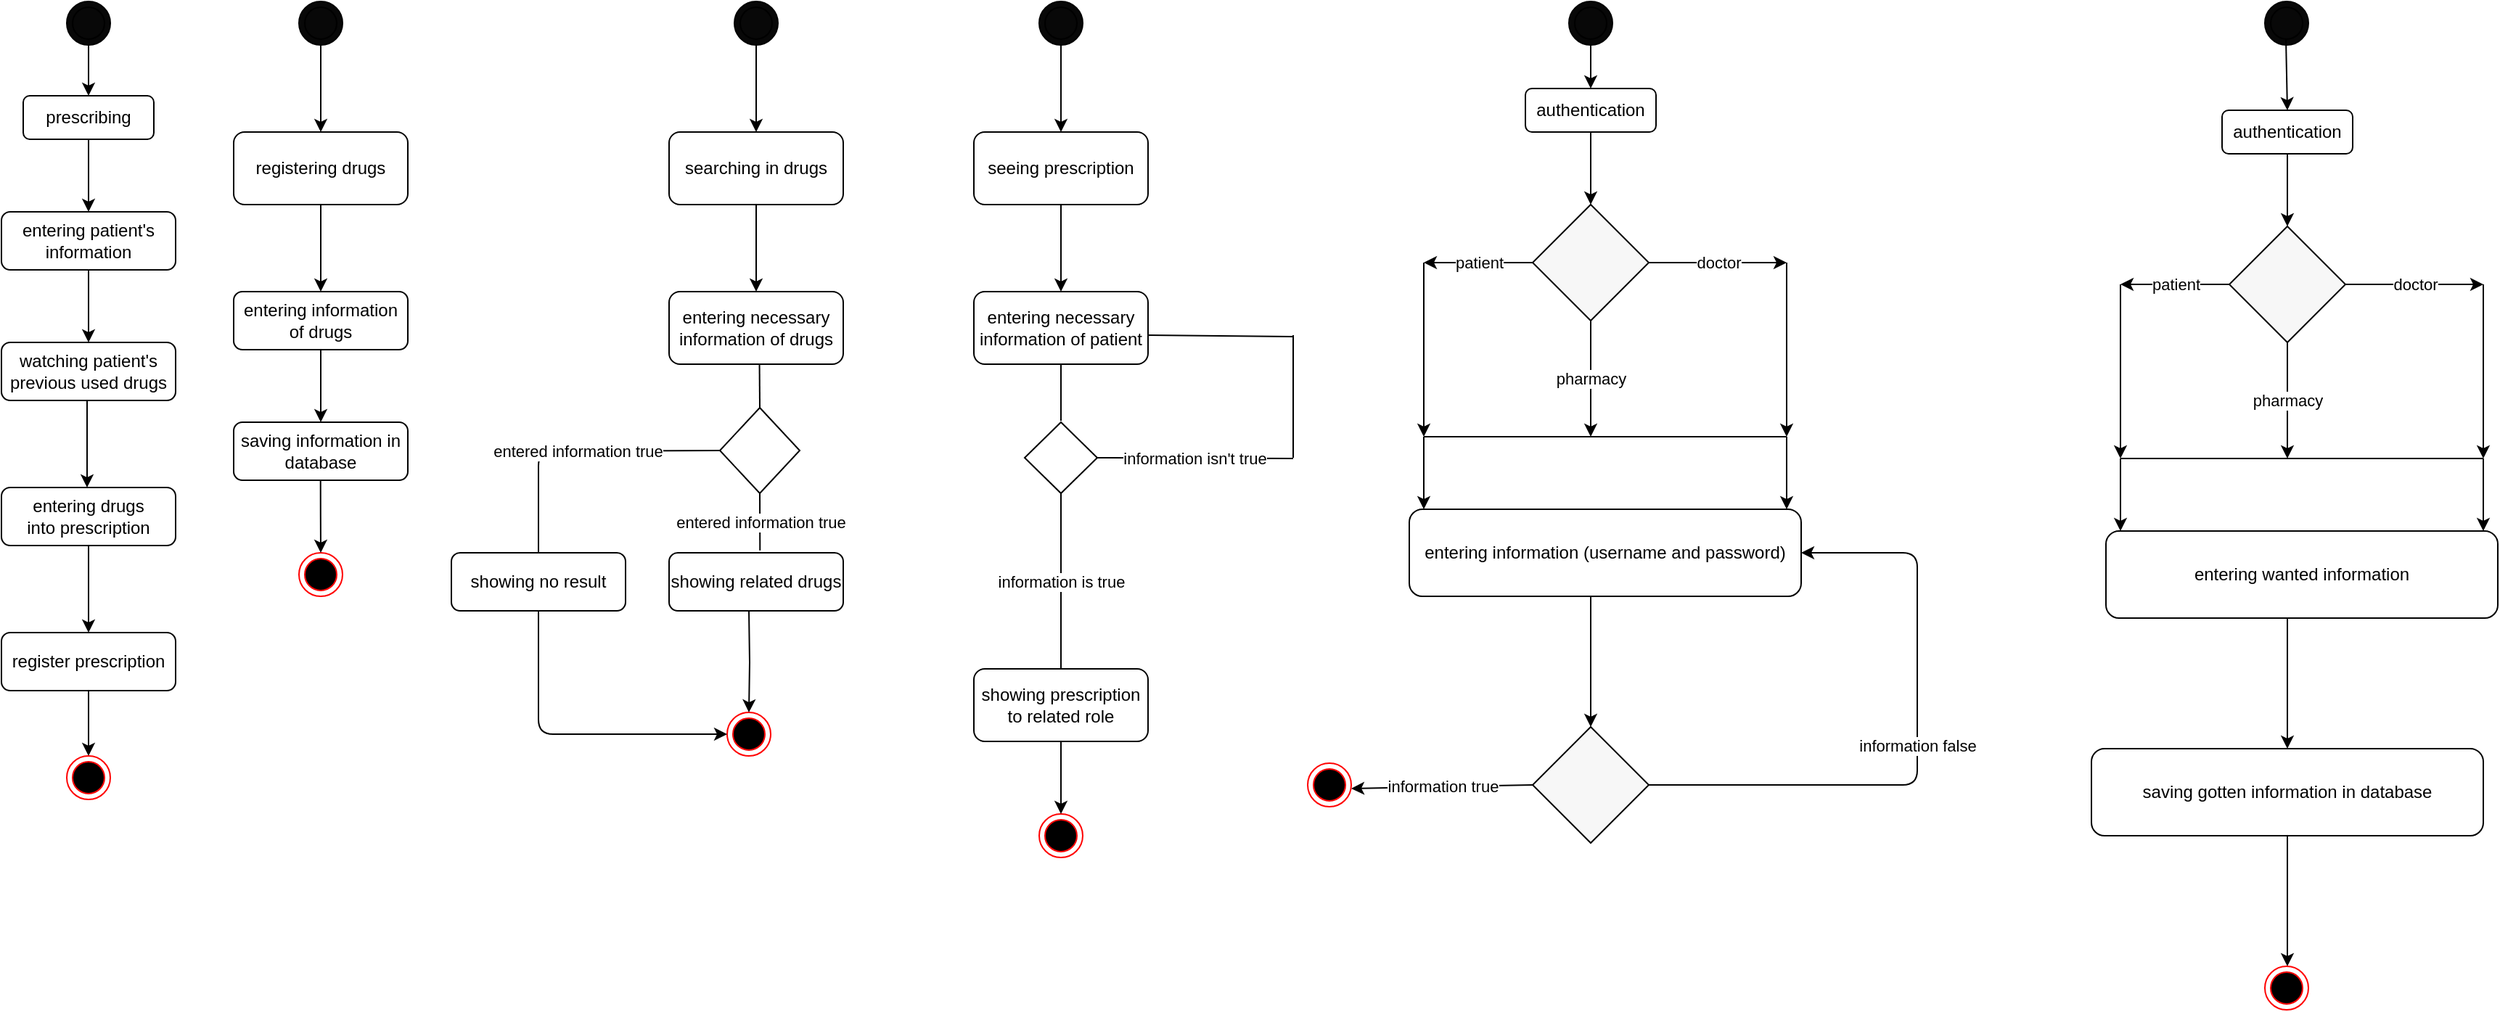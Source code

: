 <mxfile version="12.2.3" type="device" pages="1"><diagram id="uXF20rDkTcQ2KTOJp8Zs" name="Page-1"><mxGraphModel dx="2048" dy="1034" grid="1" gridSize="10" guides="1" tooltips="1" connect="1" arrows="1" fold="1" page="1" pageScale="1" pageWidth="850" pageHeight="1400" math="0" shadow="0"><root><mxCell id="0"/><mxCell id="1" parent="0"/><mxCell id="x2bGdQfrMb_9vREA4MN0-1" value="" style="ellipse;html=1;shape=endState;fillColor=#000000;strokeColor=#ff0000;" parent="1" vertex="1"><mxGeometry x="855" y="570" width="30" height="30" as="geometry"/></mxCell><mxCell id="x2bGdQfrMb_9vREA4MN0-6" style="edgeStyle=orthogonalEdgeStyle;rounded=0;orthogonalLoop=1;jettySize=auto;html=1;exitX=0.5;exitY=1;exitDx=0;exitDy=0;" parent="1" source="x2bGdQfrMb_9vREA4MN0-2" target="x2bGdQfrMb_9vREA4MN0-4" edge="1"><mxGeometry relative="1" as="geometry"/></mxCell><mxCell id="x2bGdQfrMb_9vREA4MN0-2" value="" style="ellipse;shape=doubleEllipse;whiteSpace=wrap;html=1;aspect=fixed;fillColor=#080808;" parent="1" vertex="1"><mxGeometry x="855" y="10" width="30" height="30" as="geometry"/></mxCell><mxCell id="x2bGdQfrMb_9vREA4MN0-8" style="edgeStyle=orthogonalEdgeStyle;rounded=0;orthogonalLoop=1;jettySize=auto;html=1;exitX=0.5;exitY=1;exitDx=0;exitDy=0;entryX=0.5;entryY=0;entryDx=0;entryDy=0;" parent="1" source="x2bGdQfrMb_9vREA4MN0-4" target="x2bGdQfrMb_9vREA4MN0-7" edge="1"><mxGeometry relative="1" as="geometry"/></mxCell><mxCell id="x2bGdQfrMb_9vREA4MN0-4" value="seeing prescription" style="rounded=1;whiteSpace=wrap;html=1;fillColor=#FFFFFF;" parent="1" vertex="1"><mxGeometry x="810" y="100" width="120" height="50" as="geometry"/></mxCell><mxCell id="x2bGdQfrMb_9vREA4MN0-7" value="entering necessary information of patient" style="rounded=1;whiteSpace=wrap;html=1;fillColor=#FFFFFF;" parent="1" vertex="1"><mxGeometry x="810" y="210" width="120" height="50" as="geometry"/></mxCell><mxCell id="x2bGdQfrMb_9vREA4MN0-12" style="edgeStyle=orthogonalEdgeStyle;rounded=0;orthogonalLoop=1;jettySize=auto;html=1;exitX=0.5;exitY=1;exitDx=0;exitDy=0;entryX=0.5;entryY=0;entryDx=0;entryDy=0;" parent="1" source="x2bGdQfrMb_9vREA4MN0-9" target="x2bGdQfrMb_9vREA4MN0-1" edge="1"><mxGeometry relative="1" as="geometry"/></mxCell><mxCell id="x2bGdQfrMb_9vREA4MN0-9" value="showing prescription to related role" style="rounded=1;whiteSpace=wrap;html=1;fillColor=#FFFFFF;" parent="1" vertex="1"><mxGeometry x="810" y="470" width="120" height="50" as="geometry"/></mxCell><mxCell id="x2bGdQfrMb_9vREA4MN0-13" style="edgeStyle=orthogonalEdgeStyle;rounded=0;orthogonalLoop=1;jettySize=auto;html=1;exitX=0.5;exitY=1;exitDx=0;exitDy=0;" parent="1" source="x2bGdQfrMb_9vREA4MN0-14" target="x2bGdQfrMb_9vREA4MN0-16" edge="1"><mxGeometry relative="1" as="geometry"/></mxCell><mxCell id="x2bGdQfrMb_9vREA4MN0-14" value="" style="ellipse;shape=doubleEllipse;whiteSpace=wrap;html=1;aspect=fixed;fillColor=#080808;" parent="1" vertex="1"><mxGeometry x="645" y="10" width="30" height="30" as="geometry"/></mxCell><mxCell id="x2bGdQfrMb_9vREA4MN0-15" style="edgeStyle=orthogonalEdgeStyle;rounded=0;orthogonalLoop=1;jettySize=auto;html=1;entryX=0.5;entryY=0;entryDx=0;entryDy=0;" parent="1" source="x2bGdQfrMb_9vREA4MN0-16" target="x2bGdQfrMb_9vREA4MN0-17" edge="1"><mxGeometry relative="1" as="geometry"/></mxCell><mxCell id="x2bGdQfrMb_9vREA4MN0-16" value="searching in drugs" style="rounded=1;whiteSpace=wrap;html=1;fillColor=#FFFFFF;" parent="1" vertex="1"><mxGeometry x="600" y="100" width="120" height="50" as="geometry"/></mxCell><mxCell id="x2bGdQfrMb_9vREA4MN0-17" value="entering necessary information of drugs" style="rounded=1;whiteSpace=wrap;html=1;fillColor=#FFFFFF;" parent="1" vertex="1"><mxGeometry x="600" y="210" width="120" height="50" as="geometry"/></mxCell><mxCell id="x2bGdQfrMb_9vREA4MN0-18" value="" style="rhombus;whiteSpace=wrap;html=1;fillColor=#FFFFFF;direction=east;" parent="1" vertex="1"><mxGeometry x="845" y="300" width="50" height="49" as="geometry"/></mxCell><mxCell id="x2bGdQfrMb_9vREA4MN0-20" value="" style="endArrow=none;html=1;" parent="1" edge="1"><mxGeometry width="50" height="50" relative="1" as="geometry"><mxPoint x="870" y="299" as="sourcePoint"/><mxPoint x="870" y="260" as="targetPoint"/></mxGeometry></mxCell><mxCell id="x2bGdQfrMb_9vREA4MN0-22" value="information is true" style="endArrow=none;html=1;entryX=0.5;entryY=1;entryDx=0;entryDy=0;exitX=0.5;exitY=0;exitDx=0;exitDy=0;" parent="1" source="x2bGdQfrMb_9vREA4MN0-9" target="x2bGdQfrMb_9vREA4MN0-18" edge="1"><mxGeometry width="50" height="50" relative="1" as="geometry"><mxPoint x="860" y="470" as="sourcePoint"/><mxPoint x="910" y="420" as="targetPoint"/></mxGeometry></mxCell><mxCell id="x2bGdQfrMb_9vREA4MN0-24" value="information isn't true" style="endArrow=none;html=1;" parent="1" edge="1"><mxGeometry width="50" height="50" relative="1" as="geometry"><mxPoint x="895" y="324.5" as="sourcePoint"/><mxPoint x="1030" y="325" as="targetPoint"/></mxGeometry></mxCell><mxCell id="x2bGdQfrMb_9vREA4MN0-26" value="" style="endArrow=none;html=1;" parent="1" edge="1"><mxGeometry width="50" height="50" relative="1" as="geometry"><mxPoint x="1030" y="324.5" as="sourcePoint"/><mxPoint x="1030" y="240" as="targetPoint"/></mxGeometry></mxCell><mxCell id="x2bGdQfrMb_9vREA4MN0-27" value="" style="endArrow=none;html=1;" parent="1" edge="1"><mxGeometry width="50" height="50" relative="1" as="geometry"><mxPoint x="930" y="240" as="sourcePoint"/><mxPoint x="1030" y="241" as="targetPoint"/></mxGeometry></mxCell><mxCell id="x2bGdQfrMb_9vREA4MN0-29" value="showing related drugs" style="rounded=1;whiteSpace=wrap;html=1;fillColor=#FFFFFF;" parent="1" vertex="1"><mxGeometry x="600" y="390" width="120" height="40" as="geometry"/></mxCell><mxCell id="x2bGdQfrMb_9vREA4MN0-35" value="" style="ellipse;html=1;shape=endState;fillColor=#000000;strokeColor=#ff0000;" parent="1" vertex="1"><mxGeometry x="640" y="500" width="30" height="30" as="geometry"/></mxCell><mxCell id="x2bGdQfrMb_9vREA4MN0-36" style="edgeStyle=orthogonalEdgeStyle;rounded=0;orthogonalLoop=1;jettySize=auto;html=1;" parent="1" target="x2bGdQfrMb_9vREA4MN0-35" edge="1"><mxGeometry relative="1" as="geometry"><mxPoint x="655" y="430" as="sourcePoint"/></mxGeometry></mxCell><mxCell id="x2bGdQfrMb_9vREA4MN0-38" value="" style="rhombus;whiteSpace=wrap;html=1;fillColor=#FFFFFF;direction=east;" parent="1" vertex="1"><mxGeometry x="635" y="290" width="55" height="59" as="geometry"/></mxCell><mxCell id="x2bGdQfrMb_9vREA4MN0-43" value="" style="endArrow=none;html=1;entryX=0.519;entryY=0.997;entryDx=0;entryDy=0;entryPerimeter=0;" parent="1" target="x2bGdQfrMb_9vREA4MN0-17" edge="1"><mxGeometry width="50" height="50" relative="1" as="geometry"><mxPoint x="662.5" y="290" as="sourcePoint"/><mxPoint x="712.5" y="240" as="targetPoint"/></mxGeometry></mxCell><mxCell id="x2bGdQfrMb_9vREA4MN0-44" value="entered information true" style="endArrow=none;html=1;entryX=0.5;entryY=1;entryDx=0;entryDy=0;exitX=0.522;exitY=-0.04;exitDx=0;exitDy=0;exitPerimeter=0;" parent="1" source="x2bGdQfrMb_9vREA4MN0-29" target="x2bGdQfrMb_9vREA4MN0-38" edge="1"><mxGeometry width="50" height="50" relative="1" as="geometry"><mxPoint x="660" y="390" as="sourcePoint"/><mxPoint x="710" y="340" as="targetPoint"/></mxGeometry></mxCell><mxCell id="x2bGdQfrMb_9vREA4MN0-45" value="showing no result" style="rounded=1;whiteSpace=wrap;html=1;fillColor=#FFFFFF;" parent="1" vertex="1"><mxGeometry x="450" y="390" width="120" height="40" as="geometry"/></mxCell><mxCell id="x2bGdQfrMb_9vREA4MN0-46" value="entered information true" style="endArrow=none;html=1;entryX=0;entryY=0.5;entryDx=0;entryDy=0;" parent="1" target="x2bGdQfrMb_9vREA4MN0-38" edge="1"><mxGeometry width="50" height="50" relative="1" as="geometry"><mxPoint x="510" y="390" as="sourcePoint"/><mxPoint x="510" y="320" as="targetPoint"/><Array as="points"><mxPoint x="510" y="320"/></Array></mxGeometry></mxCell><mxCell id="x2bGdQfrMb_9vREA4MN0-49" value="" style="endArrow=classic;html=1;entryX=0;entryY=0.5;entryDx=0;entryDy=0;" parent="1" target="x2bGdQfrMb_9vREA4MN0-35" edge="1"><mxGeometry width="50" height="50" relative="1" as="geometry"><mxPoint x="510" y="430" as="sourcePoint"/><mxPoint x="510" y="520" as="targetPoint"/><Array as="points"><mxPoint x="510" y="515"/></Array></mxGeometry></mxCell><mxCell id="x2bGdQfrMb_9vREA4MN0-50" style="edgeStyle=orthogonalEdgeStyle;rounded=0;orthogonalLoop=1;jettySize=auto;html=1;exitX=0.5;exitY=1;exitDx=0;exitDy=0;" parent="1" source="x2bGdQfrMb_9vREA4MN0-51" target="x2bGdQfrMb_9vREA4MN0-52" edge="1"><mxGeometry relative="1" as="geometry"/></mxCell><mxCell id="x2bGdQfrMb_9vREA4MN0-51" value="" style="ellipse;shape=doubleEllipse;whiteSpace=wrap;html=1;aspect=fixed;fillColor=#080808;" parent="1" vertex="1"><mxGeometry x="345" y="10" width="30" height="30" as="geometry"/></mxCell><mxCell id="x2bGdQfrMb_9vREA4MN0-52" value="registering drugs" style="rounded=1;whiteSpace=wrap;html=1;fillColor=#FFFFFF;" parent="1" vertex="1"><mxGeometry x="300" y="100" width="120" height="50" as="geometry"/></mxCell><mxCell id="x2bGdQfrMb_9vREA4MN0-53" value="" style="endArrow=classic;html=1;" parent="1" edge="1"><mxGeometry width="50" height="50" relative="1" as="geometry"><mxPoint x="360" y="150" as="sourcePoint"/><mxPoint x="360" y="210" as="targetPoint"/></mxGeometry></mxCell><mxCell id="x2bGdQfrMb_9vREA4MN0-54" value="entering information of drugs" style="rounded=1;whiteSpace=wrap;html=1;fillColor=#FFFFFF;" parent="1" vertex="1"><mxGeometry x="300" y="210" width="120" height="40" as="geometry"/></mxCell><mxCell id="x2bGdQfrMb_9vREA4MN0-57" value="saving information in database" style="rounded=1;whiteSpace=wrap;html=1;fillColor=#FFFFFF;" parent="1" vertex="1"><mxGeometry x="300" y="300" width="120" height="40" as="geometry"/></mxCell><mxCell id="x2bGdQfrMb_9vREA4MN0-58" value="" style="endArrow=classic;html=1;exitX=0.5;exitY=1;exitDx=0;exitDy=0;" parent="1" source="x2bGdQfrMb_9vREA4MN0-54" edge="1"><mxGeometry width="50" height="50" relative="1" as="geometry"><mxPoint x="350" y="250" as="sourcePoint"/><mxPoint x="360" y="300" as="targetPoint"/></mxGeometry></mxCell><mxCell id="x2bGdQfrMb_9vREA4MN0-59" value="" style="ellipse;html=1;shape=endState;fillColor=#000000;strokeColor=#ff0000;" parent="1" vertex="1"><mxGeometry x="345" y="390" width="30" height="30" as="geometry"/></mxCell><mxCell id="x2bGdQfrMb_9vREA4MN0-60" style="edgeStyle=orthogonalEdgeStyle;rounded=0;orthogonalLoop=1;jettySize=auto;html=1;exitX=0.5;exitY=1;exitDx=0;exitDy=0;entryX=0.5;entryY=0;entryDx=0;entryDy=0;" parent="1" target="x2bGdQfrMb_9vREA4MN0-59" edge="1"><mxGeometry relative="1" as="geometry"><mxPoint x="359.857" y="339.857" as="sourcePoint"/><Array as="points"><mxPoint x="360" y="365"/><mxPoint x="360" y="365"/></Array></mxGeometry></mxCell><mxCell id="3fhrV7_C33aW-L91cCYG-2" value="" style="endArrow=classic;html=1;exitX=0.5;exitY=1;exitDx=0;exitDy=0;" edge="1" parent="1" target="3fhrV7_C33aW-L91cCYG-3"><mxGeometry width="50" height="50" relative="1" as="geometry"><mxPoint x="200" y="35" as="sourcePoint"/><mxPoint x="200" y="95" as="targetPoint"/></mxGeometry></mxCell><mxCell id="3fhrV7_C33aW-L91cCYG-3" value="prescribing" style="rounded=1;whiteSpace=wrap;html=1;" vertex="1" parent="1"><mxGeometry x="155" y="75" width="90" height="30" as="geometry"/></mxCell><mxCell id="3fhrV7_C33aW-L91cCYG-4" value="" style="endArrow=classic;html=1;" edge="1" parent="1"><mxGeometry width="50" height="50" relative="1" as="geometry"><mxPoint x="200" y="105" as="sourcePoint"/><mxPoint x="200" y="155" as="targetPoint"/></mxGeometry></mxCell><mxCell id="3fhrV7_C33aW-L91cCYG-5" value="entering patient's information" style="rounded=1;whiteSpace=wrap;html=1;strokeColor=#050505;fillColor=#FFFFFF;" vertex="1" parent="1"><mxGeometry x="140" y="155" width="120" height="40" as="geometry"/></mxCell><mxCell id="3fhrV7_C33aW-L91cCYG-6" value="" style="endArrow=classic;html=1;exitX=0.5;exitY=1;exitDx=0;exitDy=0;" edge="1" parent="1" source="3fhrV7_C33aW-L91cCYG-5" target="3fhrV7_C33aW-L91cCYG-7"><mxGeometry width="50" height="50" relative="1" as="geometry"><mxPoint x="200" y="185" as="sourcePoint"/><mxPoint x="200" y="235" as="targetPoint"/></mxGeometry></mxCell><mxCell id="3fhrV7_C33aW-L91cCYG-7" value="watching patient's previous used drugs" style="rounded=1;whiteSpace=wrap;html=1;" vertex="1" parent="1"><mxGeometry x="140" y="245" width="120" height="40" as="geometry"/></mxCell><mxCell id="3fhrV7_C33aW-L91cCYG-8" value="" style="endArrow=classic;html=1;" edge="1" parent="1"><mxGeometry width="50" height="50" relative="1" as="geometry"><mxPoint x="199" y="285" as="sourcePoint"/><mxPoint x="199" y="345" as="targetPoint"/></mxGeometry></mxCell><mxCell id="3fhrV7_C33aW-L91cCYG-9" value="entering drugs into&amp;nbsp;prescription" style="rounded=1;whiteSpace=wrap;html=1;strokeColor=#050505;fillColor=#FFFFFF;" vertex="1" parent="1"><mxGeometry x="140" y="345" width="120" height="40" as="geometry"/></mxCell><mxCell id="3fhrV7_C33aW-L91cCYG-10" value="" style="endArrow=classic;html=1;" edge="1" parent="1"><mxGeometry width="50" height="50" relative="1" as="geometry"><mxPoint x="200" y="385" as="sourcePoint"/><mxPoint x="200" y="445" as="targetPoint"/></mxGeometry></mxCell><mxCell id="3fhrV7_C33aW-L91cCYG-11" value="register prescription" style="rounded=1;whiteSpace=wrap;html=1;strokeColor=#050505;fillColor=#FFFFFF;" vertex="1" parent="1"><mxGeometry x="140" y="445" width="120" height="40" as="geometry"/></mxCell><mxCell id="3fhrV7_C33aW-L91cCYG-14" value="" style="endArrow=classic;html=1;entryX=0.5;entryY=0;entryDx=0;entryDy=0;exitX=0.5;exitY=1;exitDx=0;exitDy=0;" edge="1" parent="1" source="3fhrV7_C33aW-L91cCYG-11" target="3fhrV7_C33aW-L91cCYG-16"><mxGeometry width="50" height="50" relative="1" as="geometry"><mxPoint x="160" y="505" as="sourcePoint"/><mxPoint x="200" y="525.0" as="targetPoint"/></mxGeometry></mxCell><mxCell id="3fhrV7_C33aW-L91cCYG-15" value="" style="ellipse;shape=doubleEllipse;whiteSpace=wrap;html=1;aspect=fixed;fillColor=#080808;" vertex="1" parent="1"><mxGeometry x="185" y="10" width="30" height="30" as="geometry"/></mxCell><mxCell id="3fhrV7_C33aW-L91cCYG-16" value="" style="ellipse;html=1;shape=endState;fillColor=#000000;strokeColor=#ff0000;" vertex="1" parent="1"><mxGeometry x="185" y="530" width="30" height="30" as="geometry"/></mxCell><mxCell id="3fhrV7_C33aW-L91cCYG-18" value="" style="endArrow=classic;html=1;exitX=0.5;exitY=1;exitDx=0;exitDy=0;" edge="1" parent="1" target="3fhrV7_C33aW-L91cCYG-19"><mxGeometry width="50" height="50" relative="1" as="geometry"><mxPoint x="1235" y="40" as="sourcePoint"/><mxPoint x="1235" y="90" as="targetPoint"/></mxGeometry></mxCell><mxCell id="3fhrV7_C33aW-L91cCYG-19" value="authentication" style="rounded=1;whiteSpace=wrap;html=1;" vertex="1" parent="1"><mxGeometry x="1190" y="70" width="90" height="30" as="geometry"/></mxCell><mxCell id="3fhrV7_C33aW-L91cCYG-20" value="" style="endArrow=classic;html=1;" edge="1" parent="1"><mxGeometry width="50" height="50" relative="1" as="geometry"><mxPoint x="1235" y="100" as="sourcePoint"/><mxPoint x="1235" y="150" as="targetPoint"/></mxGeometry></mxCell><mxCell id="3fhrV7_C33aW-L91cCYG-21" value="" style="endArrow=classic;html=1;exitX=0.5;exitY=1;exitDx=0;exitDy=0;" edge="1" parent="1"><mxGeometry width="50" height="50" relative="1" as="geometry"><mxPoint x="1235" y="30" as="sourcePoint"/><mxPoint x="1235" y="30" as="targetPoint"/></mxGeometry></mxCell><mxCell id="3fhrV7_C33aW-L91cCYG-22" value="" style="rhombus;whiteSpace=wrap;html=1;strokeColor=#050505;fillColor=#F7F7F7;" vertex="1" parent="1"><mxGeometry x="1195" y="150" width="80" height="80" as="geometry"/></mxCell><mxCell id="3fhrV7_C33aW-L91cCYG-23" value="doctor" style="endArrow=classic;html=1;" edge="1" parent="1"><mxGeometry width="50" height="50" relative="1" as="geometry"><mxPoint x="1275" y="190" as="sourcePoint"/><mxPoint x="1370" y="190" as="targetPoint"/></mxGeometry></mxCell><mxCell id="3fhrV7_C33aW-L91cCYG-24" value="patient" style="endArrow=classic;html=1;exitX=0;exitY=0.5;exitDx=0;exitDy=0;" edge="1" parent="1" source="3fhrV7_C33aW-L91cCYG-22"><mxGeometry width="50" height="50" relative="1" as="geometry"><mxPoint x="1190" y="190" as="sourcePoint"/><mxPoint x="1120" y="190" as="targetPoint"/></mxGeometry></mxCell><mxCell id="3fhrV7_C33aW-L91cCYG-25" value="pharmacy" style="endArrow=classic;html=1;" edge="1" parent="1"><mxGeometry width="50" height="50" relative="1" as="geometry"><mxPoint x="1235" y="230" as="sourcePoint"/><mxPoint x="1235" y="310" as="targetPoint"/></mxGeometry></mxCell><mxCell id="3fhrV7_C33aW-L91cCYG-26" value="" style="endArrow=classic;html=1;" edge="1" parent="1"><mxGeometry width="50" height="50" relative="1" as="geometry"><mxPoint x="1370" y="190" as="sourcePoint"/><mxPoint x="1370" y="310" as="targetPoint"/></mxGeometry></mxCell><mxCell id="3fhrV7_C33aW-L91cCYG-27" value="" style="endArrow=classic;html=1;" edge="1" parent="1"><mxGeometry width="50" height="50" relative="1" as="geometry"><mxPoint x="1120" y="190" as="sourcePoint"/><mxPoint x="1120" y="310" as="targetPoint"/></mxGeometry></mxCell><mxCell id="3fhrV7_C33aW-L91cCYG-28" value="" style="endArrow=none;html=1;" edge="1" parent="1"><mxGeometry width="50" height="50" relative="1" as="geometry"><mxPoint x="1120" y="310" as="sourcePoint"/><mxPoint x="1370" y="310" as="targetPoint"/></mxGeometry></mxCell><mxCell id="3fhrV7_C33aW-L91cCYG-29" value="" style="endArrow=classic;html=1;" edge="1" parent="1"><mxGeometry width="50" height="50" relative="1" as="geometry"><mxPoint x="1120" y="310" as="sourcePoint"/><mxPoint x="1120" y="360" as="targetPoint"/></mxGeometry></mxCell><mxCell id="3fhrV7_C33aW-L91cCYG-30" value="" style="endArrow=classic;html=1;" edge="1" parent="1"><mxGeometry width="50" height="50" relative="1" as="geometry"><mxPoint x="1370" y="310" as="sourcePoint"/><mxPoint x="1370" y="360" as="targetPoint"/></mxGeometry></mxCell><mxCell id="3fhrV7_C33aW-L91cCYG-31" value="entering information (username and password)" style="rounded=1;whiteSpace=wrap;html=1;" vertex="1" parent="1"><mxGeometry x="1110" y="360" width="270" height="60" as="geometry"/></mxCell><mxCell id="3fhrV7_C33aW-L91cCYG-32" value="" style="endArrow=classic;html=1;entryX=0.5;entryY=0;entryDx=0;entryDy=0;" edge="1" parent="1" target="3fhrV7_C33aW-L91cCYG-33"><mxGeometry width="50" height="50" relative="1" as="geometry"><mxPoint x="1235" y="420" as="sourcePoint"/><mxPoint x="1235" y="500" as="targetPoint"/></mxGeometry></mxCell><mxCell id="3fhrV7_C33aW-L91cCYG-33" value="" style="rhombus;whiteSpace=wrap;html=1;strokeColor=#050505;fillColor=#F7F7F7;" vertex="1" parent="1"><mxGeometry x="1195" y="510" width="80" height="80" as="geometry"/></mxCell><mxCell id="3fhrV7_C33aW-L91cCYG-34" value="information false" style="endArrow=classic;html=1;exitX=1;exitY=0.5;exitDx=0;exitDy=0;entryX=1;entryY=0.5;entryDx=0;entryDy=0;" edge="1" parent="1" source="3fhrV7_C33aW-L91cCYG-33" target="3fhrV7_C33aW-L91cCYG-31"><mxGeometry width="50" height="50" relative="1" as="geometry"><mxPoint x="1280" y="560" as="sourcePoint"/><mxPoint x="1430" y="400" as="targetPoint"/><Array as="points"><mxPoint x="1460" y="550"/><mxPoint x="1460" y="390"/></Array></mxGeometry></mxCell><mxCell id="3fhrV7_C33aW-L91cCYG-35" value="information true" style="endArrow=classic;html=1;exitX=0;exitY=0.5;exitDx=0;exitDy=0;entryX=1;entryY=0.5;entryDx=0;entryDy=0;" edge="1" parent="1" source="3fhrV7_C33aW-L91cCYG-33"><mxGeometry width="50" height="50" relative="1" as="geometry"><mxPoint x="1190" y="550" as="sourcePoint"/><mxPoint x="1070" y="552.5" as="targetPoint"/></mxGeometry></mxCell><mxCell id="3fhrV7_C33aW-L91cCYG-36" value="" style="ellipse;shape=doubleEllipse;whiteSpace=wrap;html=1;aspect=fixed;fillColor=#080808;" vertex="1" parent="1"><mxGeometry x="1220" y="10" width="30" height="30" as="geometry"/></mxCell><mxCell id="3fhrV7_C33aW-L91cCYG-38" value="" style="ellipse;shape=doubleEllipse;whiteSpace=wrap;html=1;aspect=fixed;fillColor=#080808;" vertex="1" parent="1"><mxGeometry x="1699.5" y="10" width="30" height="30" as="geometry"/></mxCell><mxCell id="3fhrV7_C33aW-L91cCYG-39" value="" style="ellipse;html=1;shape=endState;fillColor=#000000;strokeColor=#ff0000;" vertex="1" parent="1"><mxGeometry x="1040" y="535" width="30" height="30" as="geometry"/></mxCell><mxCell id="3fhrV7_C33aW-L91cCYG-42" value="" style="endArrow=classic;html=1;entryX=0.5;entryY=0;entryDx=0;entryDy=0;" edge="1" parent="1" target="3fhrV7_C33aW-L91cCYG-44"><mxGeometry width="50" height="50" relative="1" as="geometry"><mxPoint x="1714" y="36" as="sourcePoint"/><mxPoint x="1714" y="80" as="targetPoint"/></mxGeometry></mxCell><mxCell id="3fhrV7_C33aW-L91cCYG-44" value="authentication" style="rounded=1;whiteSpace=wrap;html=1;" vertex="1" parent="1"><mxGeometry x="1670" y="85" width="90" height="30" as="geometry"/></mxCell><mxCell id="3fhrV7_C33aW-L91cCYG-45" value="" style="endArrow=classic;html=1;" edge="1" parent="1"><mxGeometry width="50" height="50" relative="1" as="geometry"><mxPoint x="1715" y="115" as="sourcePoint"/><mxPoint x="1715" y="165" as="targetPoint"/></mxGeometry></mxCell><mxCell id="3fhrV7_C33aW-L91cCYG-46" value="" style="rhombus;whiteSpace=wrap;html=1;strokeColor=#050505;fillColor=#F7F7F7;" vertex="1" parent="1"><mxGeometry x="1675" y="165" width="80" height="80" as="geometry"/></mxCell><mxCell id="3fhrV7_C33aW-L91cCYG-47" value="doctor" style="endArrow=classic;html=1;" edge="1" parent="1"><mxGeometry width="50" height="50" relative="1" as="geometry"><mxPoint x="1755" y="205" as="sourcePoint"/><mxPoint x="1850" y="205" as="targetPoint"/></mxGeometry></mxCell><mxCell id="3fhrV7_C33aW-L91cCYG-48" value="patient" style="endArrow=classic;html=1;exitX=0;exitY=0.5;exitDx=0;exitDy=0;" edge="1" source="3fhrV7_C33aW-L91cCYG-46" parent="1"><mxGeometry width="50" height="50" relative="1" as="geometry"><mxPoint x="1670" y="205" as="sourcePoint"/><mxPoint x="1600" y="205" as="targetPoint"/></mxGeometry></mxCell><mxCell id="3fhrV7_C33aW-L91cCYG-49" value="pharmacy" style="endArrow=classic;html=1;" edge="1" parent="1"><mxGeometry width="50" height="50" relative="1" as="geometry"><mxPoint x="1715" y="245" as="sourcePoint"/><mxPoint x="1715" y="325" as="targetPoint"/></mxGeometry></mxCell><mxCell id="3fhrV7_C33aW-L91cCYG-50" value="" style="endArrow=classic;html=1;" edge="1" parent="1"><mxGeometry width="50" height="50" relative="1" as="geometry"><mxPoint x="1850" y="205" as="sourcePoint"/><mxPoint x="1850" y="325" as="targetPoint"/></mxGeometry></mxCell><mxCell id="3fhrV7_C33aW-L91cCYG-51" value="" style="endArrow=classic;html=1;" edge="1" parent="1"><mxGeometry width="50" height="50" relative="1" as="geometry"><mxPoint x="1600" y="205" as="sourcePoint"/><mxPoint x="1600" y="325" as="targetPoint"/></mxGeometry></mxCell><mxCell id="3fhrV7_C33aW-L91cCYG-52" value="" style="endArrow=none;html=1;" edge="1" parent="1"><mxGeometry width="50" height="50" relative="1" as="geometry"><mxPoint x="1600" y="325" as="sourcePoint"/><mxPoint x="1850" y="325" as="targetPoint"/></mxGeometry></mxCell><mxCell id="3fhrV7_C33aW-L91cCYG-53" value="" style="endArrow=classic;html=1;" edge="1" parent="1"><mxGeometry width="50" height="50" relative="1" as="geometry"><mxPoint x="1600" y="325" as="sourcePoint"/><mxPoint x="1600" y="375" as="targetPoint"/></mxGeometry></mxCell><mxCell id="3fhrV7_C33aW-L91cCYG-54" value="" style="endArrow=classic;html=1;" edge="1" parent="1"><mxGeometry width="50" height="50" relative="1" as="geometry"><mxPoint x="1850" y="325" as="sourcePoint"/><mxPoint x="1850" y="375" as="targetPoint"/></mxGeometry></mxCell><mxCell id="3fhrV7_C33aW-L91cCYG-55" value="entering wanted information" style="rounded=1;whiteSpace=wrap;html=1;" vertex="1" parent="1"><mxGeometry x="1590" y="375" width="270" height="60" as="geometry"/></mxCell><mxCell id="3fhrV7_C33aW-L91cCYG-56" value="" style="endArrow=classic;html=1;entryX=0.5;entryY=0;entryDx=0;entryDy=0;" edge="1" parent="1"><mxGeometry width="50" height="50" relative="1" as="geometry"><mxPoint x="1715" y="435" as="sourcePoint"/><mxPoint x="1715" y="525.0" as="targetPoint"/></mxGeometry></mxCell><mxCell id="3fhrV7_C33aW-L91cCYG-65" value="saving gotten information in database" style="rounded=1;whiteSpace=wrap;html=1;" vertex="1" parent="1"><mxGeometry x="1580" y="525" width="270" height="60" as="geometry"/></mxCell><mxCell id="3fhrV7_C33aW-L91cCYG-68" value="" style="endArrow=classic;html=1;entryX=0.5;entryY=0;entryDx=0;entryDy=0;" edge="1" parent="1"><mxGeometry width="50" height="50" relative="1" as="geometry"><mxPoint x="1715" y="585.0" as="sourcePoint"/><mxPoint x="1715" y="675.0" as="targetPoint"/></mxGeometry></mxCell><mxCell id="3fhrV7_C33aW-L91cCYG-69" value="" style="ellipse;html=1;shape=endState;fillColor=#000000;strokeColor=#ff0000;" vertex="1" parent="1"><mxGeometry x="1699.5" y="675" width="30" height="30" as="geometry"/></mxCell></root></mxGraphModel></diagram></mxfile>